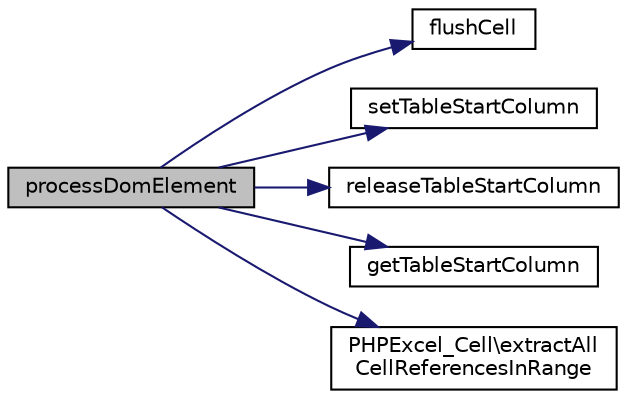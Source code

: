 digraph "processDomElement"
{
  edge [fontname="Helvetica",fontsize="10",labelfontname="Helvetica",labelfontsize="10"];
  node [fontname="Helvetica",fontsize="10",shape=record];
  rankdir="LR";
  Node46 [label="processDomElement",height=0.2,width=0.4,color="black", fillcolor="grey75", style="filled", fontcolor="black"];
  Node46 -> Node47 [color="midnightblue",fontsize="10",style="solid",fontname="Helvetica"];
  Node47 [label="flushCell",height=0.2,width=0.4,color="black", fillcolor="white", style="filled",URL="$class_p_h_p_excel___reader___h_t_m_l.html#a50cc443c57d3ba11d87cf07dfa2eb565"];
  Node46 -> Node48 [color="midnightblue",fontsize="10",style="solid",fontname="Helvetica"];
  Node48 [label="setTableStartColumn",height=0.2,width=0.4,color="black", fillcolor="white", style="filled",URL="$class_p_h_p_excel___reader___h_t_m_l.html#a520c4b7d5c63d44b19584a0e0d1b58b4"];
  Node46 -> Node49 [color="midnightblue",fontsize="10",style="solid",fontname="Helvetica"];
  Node49 [label="releaseTableStartColumn",height=0.2,width=0.4,color="black", fillcolor="white", style="filled",URL="$class_p_h_p_excel___reader___h_t_m_l.html#a4b378b7bf5f0e5ea9f7b3cbace7e0ead"];
  Node46 -> Node50 [color="midnightblue",fontsize="10",style="solid",fontname="Helvetica"];
  Node50 [label="getTableStartColumn",height=0.2,width=0.4,color="black", fillcolor="white", style="filled",URL="$class_p_h_p_excel___reader___h_t_m_l.html#af449bc51371dc8f374a663372979d330"];
  Node46 -> Node51 [color="midnightblue",fontsize="10",style="solid",fontname="Helvetica"];
  Node51 [label="PHPExcel_Cell\\extractAll\lCellReferencesInRange",height=0.2,width=0.4,color="black", fillcolor="white", style="filled",URL="$class_p_h_p_excel___cell.html#a63dc6fc782cd5373ee465863213dabdb"];
}
